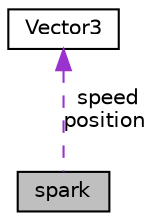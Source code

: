 digraph "spark"
{
  edge [fontname="Helvetica",fontsize="10",labelfontname="Helvetica",labelfontsize="10"];
  node [fontname="Helvetica",fontsize="10",shape=record];
  Node1 [label="spark",height=0.2,width=0.4,color="black", fillcolor="grey75", style="filled", fontcolor="black"];
  Node2 -> Node1 [dir="back",color="darkorchid3",fontsize="10",style="dashed",label=" speed\nposition" ,fontname="Helvetica"];
  Node2 [label="Vector3",height=0.2,width=0.4,color="black", fillcolor="white", style="filled",URL="$class_vector3.html"];
}
